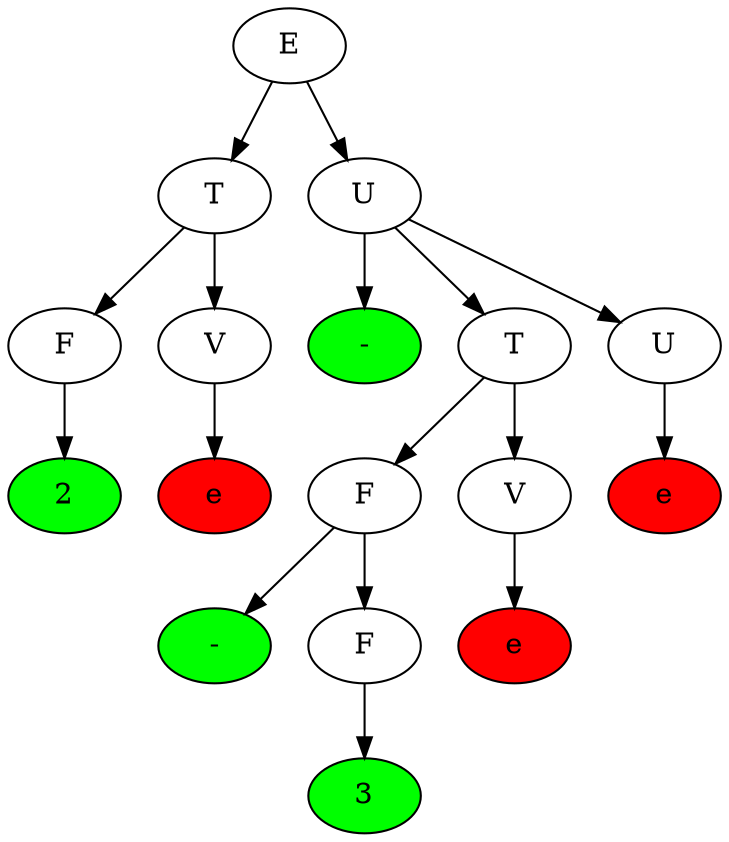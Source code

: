 digraph parseTree {
	ordering=out;
	a_0 [label="E"];
	a_1 [label="T"];
	a_2 [label="F"];
	a_3 [label="2"; style=filled; fillcolor=green;];
	a_2 -> a_3
	a_4 [label="V"];
	a_5 [label="e"; style=filled; fillcolor=red;];
	a_4 -> a_5
	a_1 -> a_2
	a_1 -> a_4
	a_6 [label="U"];
	a_7 [label="-"; style=filled; fillcolor=green;];
	a_8 [label="T"];
	a_9 [label="F"];
	a_10 [label="-"; style=filled; fillcolor=green;];
	a_11 [label="F"];
	a_12 [label="3"; style=filled; fillcolor=green;];
	a_11 -> a_12
	a_9 -> a_10
	a_9 -> a_11
	a_13 [label="V"];
	a_14 [label="e"; style=filled; fillcolor=red;];
	a_13 -> a_14
	a_8 -> a_9
	a_8 -> a_13
	a_15 [label="U"];
	a_16 [label="e"; style=filled; fillcolor=red;];
	a_15 -> a_16
	a_6 -> a_7
	a_6 -> a_8
	a_6 -> a_15
	a_0 -> a_1
	a_0 -> a_6
}
